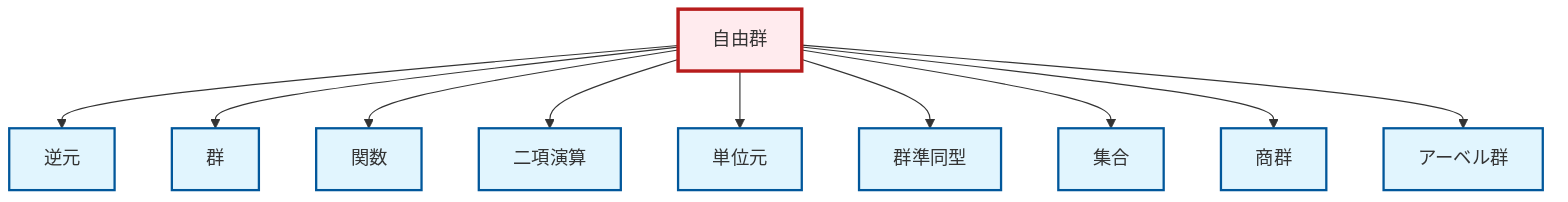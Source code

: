 graph TD
    classDef definition fill:#e1f5fe,stroke:#01579b,stroke-width:2px
    classDef theorem fill:#f3e5f5,stroke:#4a148c,stroke-width:2px
    classDef axiom fill:#fff3e0,stroke:#e65100,stroke-width:2px
    classDef example fill:#e8f5e9,stroke:#1b5e20,stroke-width:2px
    classDef current fill:#ffebee,stroke:#b71c1c,stroke-width:3px
    def-homomorphism["群準同型"]:::definition
    def-group["群"]:::definition
    def-free-group["自由群"]:::definition
    def-quotient-group["商群"]:::definition
    def-set["集合"]:::definition
    def-abelian-group["アーベル群"]:::definition
    def-inverse-element["逆元"]:::definition
    def-binary-operation["二項演算"]:::definition
    def-identity-element["単位元"]:::definition
    def-function["関数"]:::definition
    def-free-group --> def-inverse-element
    def-free-group --> def-group
    def-free-group --> def-function
    def-free-group --> def-binary-operation
    def-free-group --> def-identity-element
    def-free-group --> def-homomorphism
    def-free-group --> def-set
    def-free-group --> def-quotient-group
    def-free-group --> def-abelian-group
    class def-free-group current